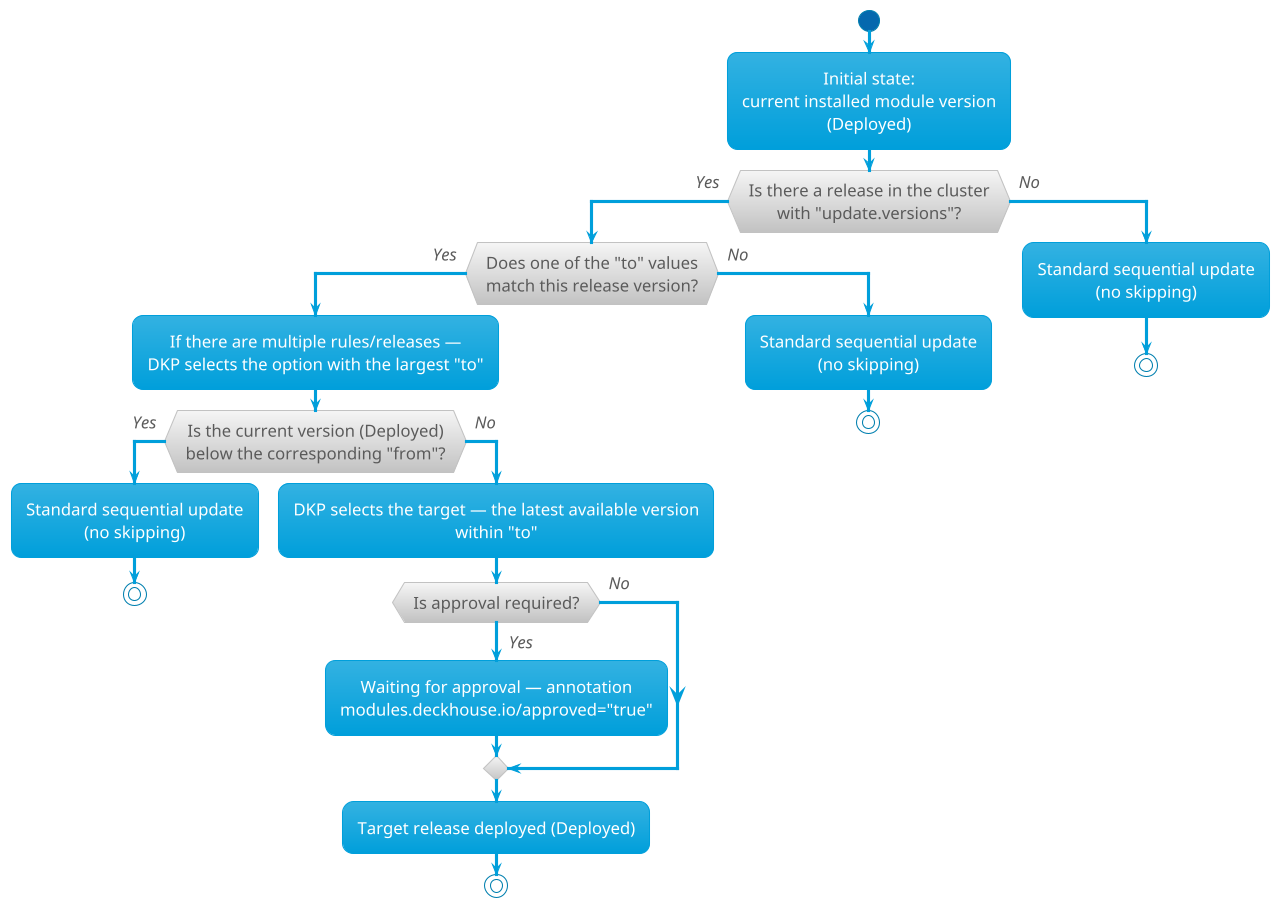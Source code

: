 @startuml
!theme bluegray
skinparam DefaultFontSize 16
skinparam ArrowFontStyle italic
skinparam DefaultTextAlignment center
skinparam backgroundColor transparent
skinparam Shadowing false

start

:Initial state:\ncurrent installed module version\n(Deployed);

if (Is there a release in the cluster\nwith "update.versions"?) then (Yes)
  if (Does one of the "to" values\nmatch this release version?) then (Yes)
    :If there are multiple rules/releases —\nDKP selects the option with the largest "to";
    if (Is the current version (Deployed)\nbelow the corresponding "from"?) then (Yes)
      :Standard sequential update\n(no skipping);
      stop
    else (No)
      :DKP selects the target — the latest available version\nwithin "to";
      if (Is approval required?) then (Yes)
        :Waiting for approval — annotation\nmodules.deckhouse.io/approved="true";
      else (No)
      endif
      :Target release deployed (Deployed);
      stop
    endif
  else (No)
    :Standard sequential update\n(no skipping);
    stop
  endif
else (No)
  :Standard sequential update\n(no skipping);
  stop
endif

@enduml
